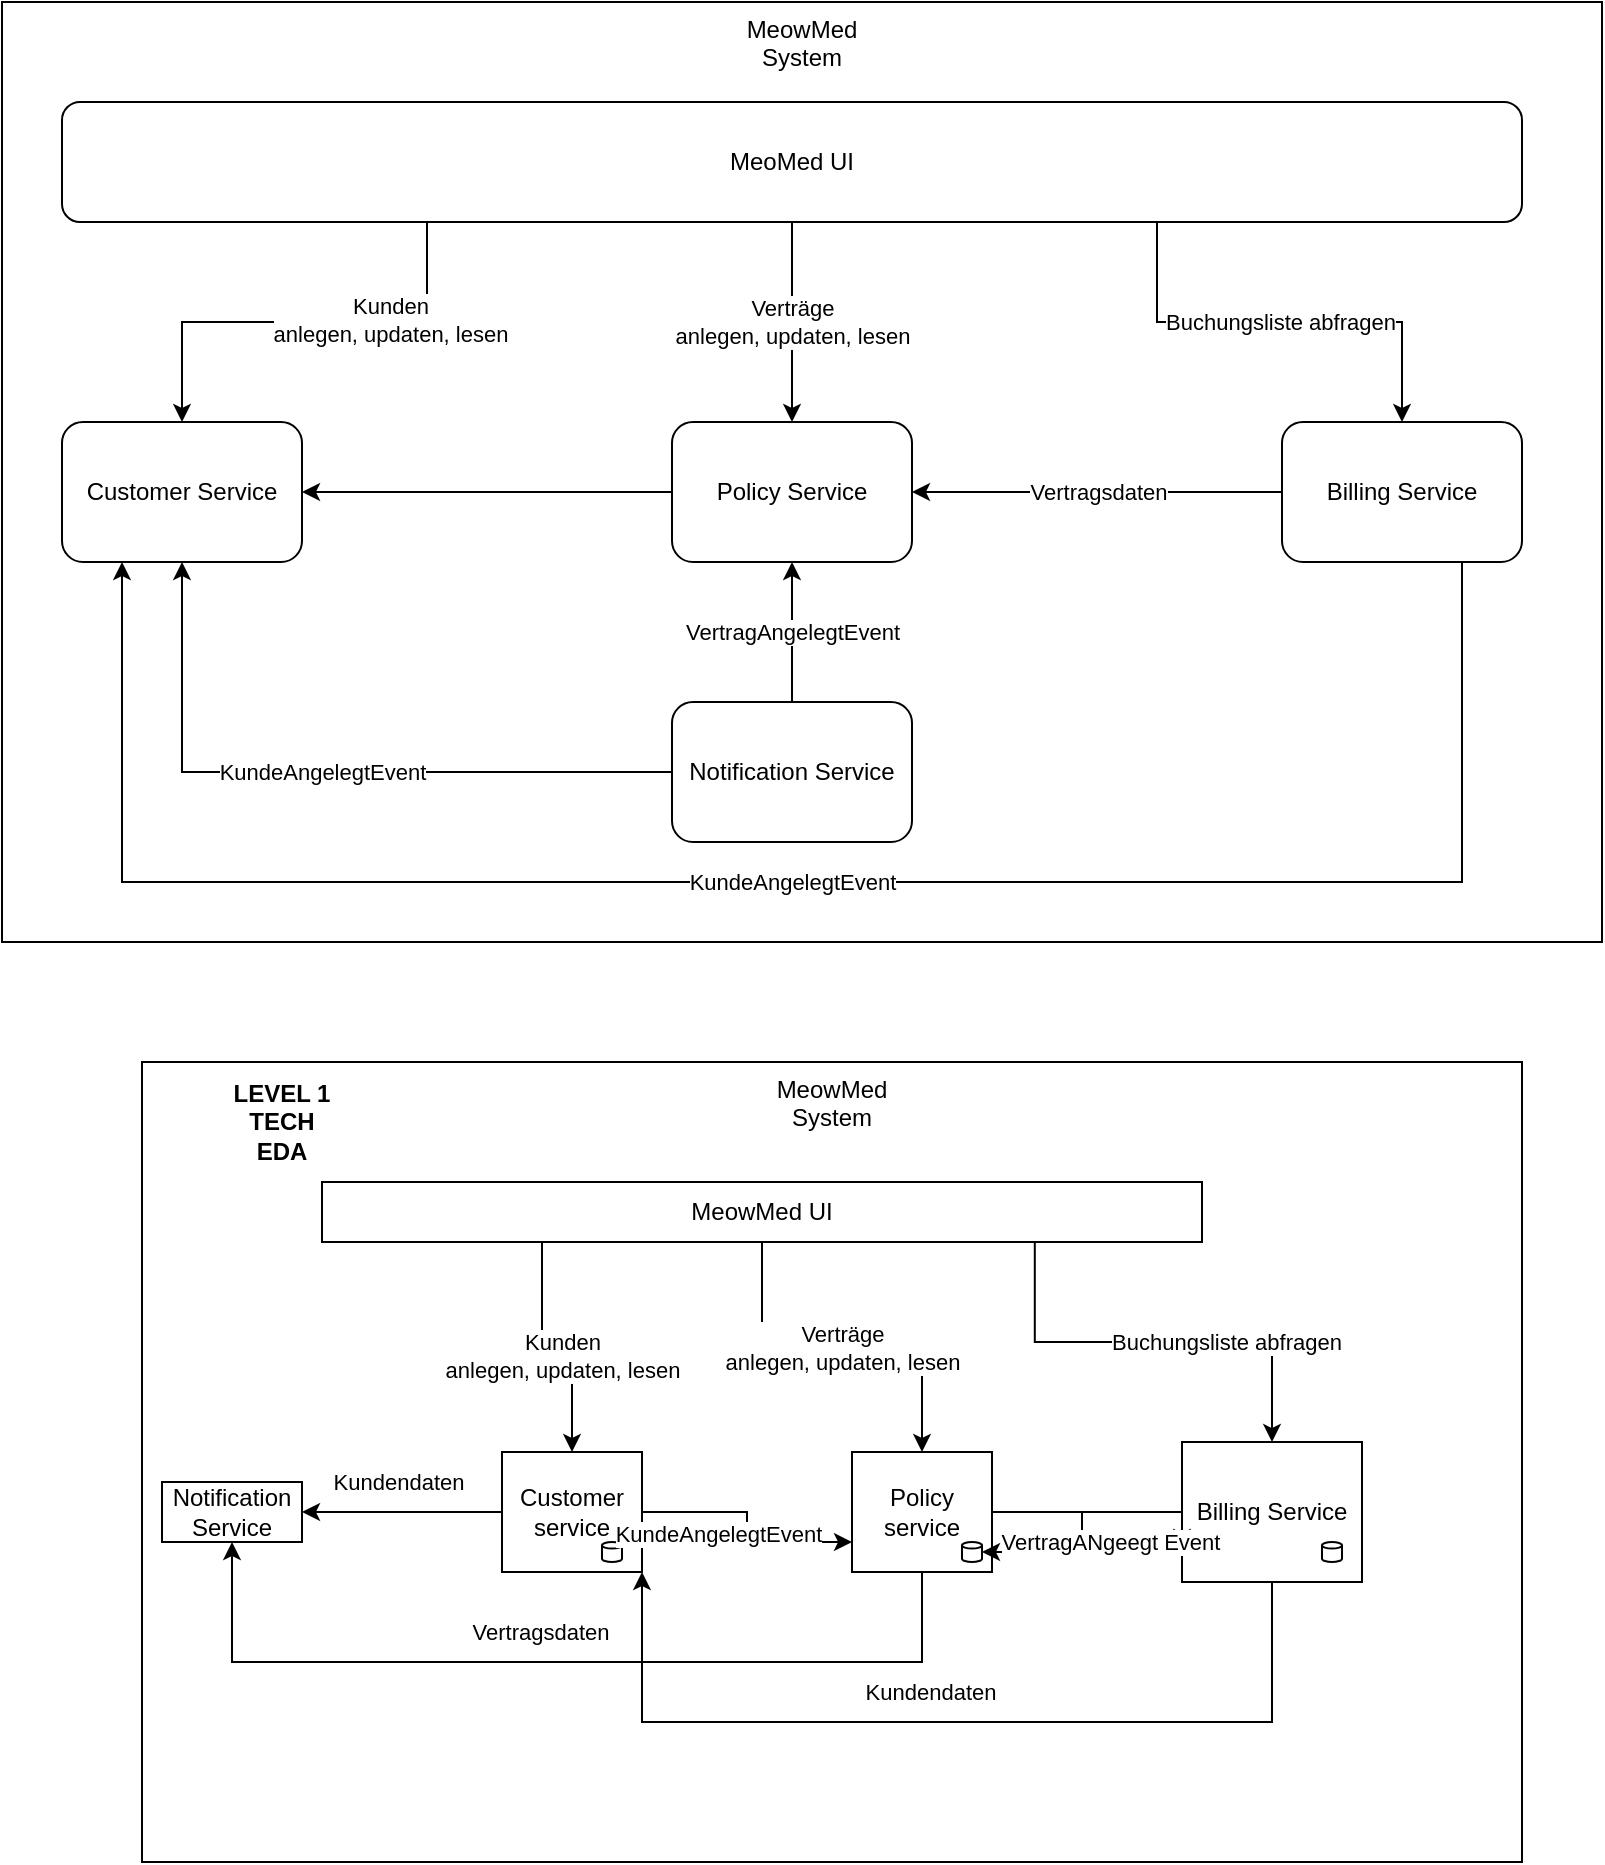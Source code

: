 <mxfile version="21.2.8" type="device">
  <diagram name="Seite-1" id="a-MWcvy5pLbd4H42ErWb">
    <mxGraphModel dx="918" dy="1869" grid="1" gridSize="10" guides="1" tooltips="1" connect="1" arrows="1" fold="1" page="1" pageScale="1" pageWidth="827" pageHeight="1169" math="0" shadow="0">
      <root>
        <mxCell id="0" />
        <mxCell id="1" parent="0" />
        <mxCell id="uQ55AVFSCv3QONQmOrzS-1" value="MeowMed&lt;br&gt;System" style="rounded=0;whiteSpace=wrap;html=1;verticalAlign=top;" vertex="1" parent="1">
          <mxGeometry x="570" y="-1140" width="800" height="470" as="geometry" />
        </mxCell>
        <mxCell id="uQ55AVFSCv3QONQmOrzS-2" value="MeoMed UI" style="rounded=1;whiteSpace=wrap;html=1;" vertex="1" parent="1">
          <mxGeometry x="600" y="-1090" width="730" height="60" as="geometry" />
        </mxCell>
        <mxCell id="uQ55AVFSCv3QONQmOrzS-3" value="Notification Service" style="rounded=1;whiteSpace=wrap;html=1;" vertex="1" parent="1">
          <mxGeometry x="905" y="-790" width="120" height="70" as="geometry" />
        </mxCell>
        <mxCell id="uQ55AVFSCv3QONQmOrzS-4" value="" style="edgeStyle=orthogonalEdgeStyle;rounded=0;orthogonalLoop=1;jettySize=auto;html=1;exitX=0.25;exitY=1;exitDx=0;exitDy=0;" edge="1" parent="1" source="uQ55AVFSCv3QONQmOrzS-2" target="uQ55AVFSCv3QONQmOrzS-7">
          <mxGeometry relative="1" as="geometry" />
        </mxCell>
        <mxCell id="uQ55AVFSCv3QONQmOrzS-5" value="Kunden&lt;br&gt;anlegen, updaten, lesen" style="edgeLabel;html=1;align=center;verticalAlign=middle;resizable=0;points=[];" vertex="1" connectable="0" parent="uQ55AVFSCv3QONQmOrzS-4">
          <mxGeometry x="-0.392" y="-1" relative="1" as="geometry">
            <mxPoint x="-1" as="offset" />
          </mxGeometry>
        </mxCell>
        <mxCell id="uQ55AVFSCv3QONQmOrzS-6" value="KundeAngelegtEvent" style="edgeStyle=orthogonalEdgeStyle;rounded=0;orthogonalLoop=1;jettySize=auto;html=1;exitX=0;exitY=0.5;exitDx=0;exitDy=0;entryX=0.5;entryY=1;entryDx=0;entryDy=0;" edge="1" parent="1" source="uQ55AVFSCv3QONQmOrzS-3" target="uQ55AVFSCv3QONQmOrzS-7">
          <mxGeometry relative="1" as="geometry" />
        </mxCell>
        <mxCell id="uQ55AVFSCv3QONQmOrzS-7" value="Customer Service" style="rounded=1;whiteSpace=wrap;html=1;" vertex="1" parent="1">
          <mxGeometry x="600" y="-930" width="120" height="70" as="geometry" />
        </mxCell>
        <mxCell id="uQ55AVFSCv3QONQmOrzS-8" value="Verträge&lt;br&gt;anlegen, updaten, lesen" style="edgeStyle=orthogonalEdgeStyle;rounded=0;orthogonalLoop=1;jettySize=auto;html=1;" edge="1" parent="1" source="uQ55AVFSCv3QONQmOrzS-2" target="uQ55AVFSCv3QONQmOrzS-11">
          <mxGeometry relative="1" as="geometry" />
        </mxCell>
        <mxCell id="uQ55AVFSCv3QONQmOrzS-9" style="edgeStyle=orthogonalEdgeStyle;rounded=0;orthogonalLoop=1;jettySize=auto;html=1;exitX=0;exitY=0.5;exitDx=0;exitDy=0;entryX=1;entryY=0.5;entryDx=0;entryDy=0;" edge="1" parent="1" source="uQ55AVFSCv3QONQmOrzS-11" target="uQ55AVFSCv3QONQmOrzS-7">
          <mxGeometry relative="1" as="geometry" />
        </mxCell>
        <mxCell id="uQ55AVFSCv3QONQmOrzS-10" value="VertragAngelegtEvent" style="edgeStyle=orthogonalEdgeStyle;rounded=0;orthogonalLoop=1;jettySize=auto;html=1;exitX=0.5;exitY=0;exitDx=0;exitDy=0;entryX=0.5;entryY=1;entryDx=0;entryDy=0;" edge="1" parent="1" source="uQ55AVFSCv3QONQmOrzS-3" target="uQ55AVFSCv3QONQmOrzS-11">
          <mxGeometry relative="1" as="geometry" />
        </mxCell>
        <mxCell id="uQ55AVFSCv3QONQmOrzS-11" value="Policy Service" style="rounded=1;whiteSpace=wrap;html=1;" vertex="1" parent="1">
          <mxGeometry x="905" y="-930" width="120" height="70" as="geometry" />
        </mxCell>
        <mxCell id="uQ55AVFSCv3QONQmOrzS-12" value="Buchungsliste abfragen" style="edgeStyle=orthogonalEdgeStyle;rounded=0;orthogonalLoop=1;jettySize=auto;html=1;exitX=0.75;exitY=1;exitDx=0;exitDy=0;" edge="1" parent="1" source="uQ55AVFSCv3QONQmOrzS-2" target="uQ55AVFSCv3QONQmOrzS-15">
          <mxGeometry relative="1" as="geometry" />
        </mxCell>
        <mxCell id="uQ55AVFSCv3QONQmOrzS-13" value="Vertragsdaten" style="edgeStyle=orthogonalEdgeStyle;rounded=0;orthogonalLoop=1;jettySize=auto;html=1;exitX=0;exitY=0.5;exitDx=0;exitDy=0;entryX=1;entryY=0.5;entryDx=0;entryDy=0;" edge="1" parent="1" source="uQ55AVFSCv3QONQmOrzS-15" target="uQ55AVFSCv3QONQmOrzS-11">
          <mxGeometry relative="1" as="geometry" />
        </mxCell>
        <mxCell id="uQ55AVFSCv3QONQmOrzS-14" value="KundeAngelegtEvent" style="edgeStyle=orthogonalEdgeStyle;rounded=0;orthogonalLoop=1;jettySize=auto;html=1;exitX=0.75;exitY=1;exitDx=0;exitDy=0;entryX=0.25;entryY=1;entryDx=0;entryDy=0;" edge="1" parent="1" source="uQ55AVFSCv3QONQmOrzS-15" target="uQ55AVFSCv3QONQmOrzS-7">
          <mxGeometry relative="1" as="geometry">
            <Array as="points">
              <mxPoint x="1300" y="-700" />
              <mxPoint x="630" y="-700" />
            </Array>
          </mxGeometry>
        </mxCell>
        <mxCell id="uQ55AVFSCv3QONQmOrzS-15" value="Billing Service" style="rounded=1;whiteSpace=wrap;html=1;" vertex="1" parent="1">
          <mxGeometry x="1210" y="-930" width="120" height="70" as="geometry" />
        </mxCell>
        <mxCell id="uQ55AVFSCv3QONQmOrzS-16" value="MeowMed &lt;br&gt;System" style="rounded=0;whiteSpace=wrap;html=1;verticalAlign=top;" vertex="1" parent="1">
          <mxGeometry x="640" y="-610" width="690" height="400" as="geometry" />
        </mxCell>
        <mxCell id="uQ55AVFSCv3QONQmOrzS-17" value="MeowMed UI" style="rounded=0;whiteSpace=wrap;html=1;" vertex="1" parent="1">
          <mxGeometry x="730" y="-550" width="440" height="30" as="geometry" />
        </mxCell>
        <mxCell id="uQ55AVFSCv3QONQmOrzS-18" value="Notification Service" style="rounded=0;whiteSpace=wrap;html=1;" vertex="1" parent="1">
          <mxGeometry x="650" y="-400" width="70" height="30" as="geometry" />
        </mxCell>
        <mxCell id="uQ55AVFSCv3QONQmOrzS-19" value="Customer service" style="rounded=0;whiteSpace=wrap;html=1;" vertex="1" parent="1">
          <mxGeometry x="820" y="-415" width="70" height="60" as="geometry" />
        </mxCell>
        <mxCell id="uQ55AVFSCv3QONQmOrzS-20" value="Policy service" style="rounded=0;whiteSpace=wrap;html=1;" vertex="1" parent="1">
          <mxGeometry x="995" y="-415" width="70" height="60" as="geometry" />
        </mxCell>
        <mxCell id="uQ55AVFSCv3QONQmOrzS-21" value="" style="edgeStyle=orthogonalEdgeStyle;rounded=0;orthogonalLoop=1;jettySize=auto;html=1;" edge="1" parent="1" source="uQ55AVFSCv3QONQmOrzS-22" target="uQ55AVFSCv3QONQmOrzS-30">
          <mxGeometry relative="1" as="geometry" />
        </mxCell>
        <mxCell id="uQ55AVFSCv3QONQmOrzS-22" value="Billing Service" style="rounded=0;whiteSpace=wrap;html=1;" vertex="1" parent="1">
          <mxGeometry x="1160" y="-420" width="90" height="70" as="geometry" />
        </mxCell>
        <mxCell id="uQ55AVFSCv3QONQmOrzS-23" value="" style="shape=cylinder3;whiteSpace=wrap;html=1;boundedLbl=1;backgroundOutline=1;size=1.654;" vertex="1" parent="1">
          <mxGeometry x="870" y="-370" width="10" height="10" as="geometry" />
        </mxCell>
        <mxCell id="uQ55AVFSCv3QONQmOrzS-24" value="Kunden&lt;br&gt;anlegen, updaten, lesen" style="edgeStyle=orthogonalEdgeStyle;rounded=0;orthogonalLoop=1;jettySize=auto;html=1;exitX=0.25;exitY=1;exitDx=0;exitDy=0;entryX=0.5;entryY=0;entryDx=0;entryDy=0;" edge="1" parent="1" source="uQ55AVFSCv3QONQmOrzS-17" target="uQ55AVFSCv3QONQmOrzS-19">
          <mxGeometry x="0.2" y="-5" relative="1" as="geometry">
            <mxPoint x="740" y="-385" as="sourcePoint" />
            <mxPoint x="630" y="-400" as="targetPoint" />
            <mxPoint as="offset" />
          </mxGeometry>
        </mxCell>
        <mxCell id="uQ55AVFSCv3QONQmOrzS-25" value="Verträge&lt;br&gt;anlegen, updaten, lesen" style="edgeStyle=orthogonalEdgeStyle;rounded=0;orthogonalLoop=1;jettySize=auto;html=1;exitX=0.5;exitY=1;exitDx=0;exitDy=0;entryX=0.5;entryY=0;entryDx=0;entryDy=0;" edge="1" parent="1" source="uQ55AVFSCv3QONQmOrzS-17" target="uQ55AVFSCv3QONQmOrzS-20">
          <mxGeometry relative="1" as="geometry">
            <mxPoint x="880" y="-470" as="sourcePoint" />
            <mxPoint x="865" y="-400" as="targetPoint" />
            <mxPoint as="offset" />
          </mxGeometry>
        </mxCell>
        <mxCell id="uQ55AVFSCv3QONQmOrzS-26" value="Buchungsliste abfragen" style="edgeStyle=orthogonalEdgeStyle;rounded=0;orthogonalLoop=1;jettySize=auto;html=1;exitX=0.81;exitY=0.985;exitDx=0;exitDy=0;entryX=0.5;entryY=0;entryDx=0;entryDy=0;exitPerimeter=0;" edge="1" parent="1" source="uQ55AVFSCv3QONQmOrzS-17" target="uQ55AVFSCv3QONQmOrzS-22">
          <mxGeometry x="0.334" relative="1" as="geometry">
            <mxPoint x="960" y="-510" as="sourcePoint" />
            <mxPoint x="979" y="-400" as="targetPoint" />
            <mxPoint as="offset" />
          </mxGeometry>
        </mxCell>
        <mxCell id="uQ55AVFSCv3QONQmOrzS-27" value="KundeAngelegtEvent" style="edgeStyle=orthogonalEdgeStyle;rounded=0;orthogonalLoop=1;jettySize=auto;html=1;exitX=1;exitY=0.5;exitDx=0;exitDy=0;entryX=0;entryY=0.75;entryDx=0;entryDy=0;" edge="1" parent="1" source="uQ55AVFSCv3QONQmOrzS-19" target="uQ55AVFSCv3QONQmOrzS-20">
          <mxGeometry x="0.048" y="-15" relative="1" as="geometry">
            <mxPoint x="1096" y="-510" as="sourcePoint" />
            <mxPoint x="1215" y="-390" as="targetPoint" />
            <mxPoint as="offset" />
          </mxGeometry>
        </mxCell>
        <mxCell id="uQ55AVFSCv3QONQmOrzS-28" value="Kundendaten" style="edgeStyle=orthogonalEdgeStyle;rounded=0;orthogonalLoop=1;jettySize=auto;html=1;exitX=0;exitY=0.5;exitDx=0;exitDy=0;entryX=1;entryY=0.5;entryDx=0;entryDy=0;" edge="1" parent="1" source="uQ55AVFSCv3QONQmOrzS-19" target="uQ55AVFSCv3QONQmOrzS-18">
          <mxGeometry x="0.048" y="-15" relative="1" as="geometry">
            <mxPoint x="1005" y="-375" as="sourcePoint" />
            <mxPoint x="900" y="-375" as="targetPoint" />
            <mxPoint as="offset" />
          </mxGeometry>
        </mxCell>
        <mxCell id="uQ55AVFSCv3QONQmOrzS-29" value="Vertragsdaten" style="edgeStyle=orthogonalEdgeStyle;rounded=0;orthogonalLoop=1;jettySize=auto;html=1;exitX=0.5;exitY=1;exitDx=0;exitDy=0;entryX=0.5;entryY=1;entryDx=0;entryDy=0;" edge="1" parent="1" source="uQ55AVFSCv3QONQmOrzS-20" target="uQ55AVFSCv3QONQmOrzS-18">
          <mxGeometry x="0.048" y="-15" relative="1" as="geometry">
            <mxPoint x="1005" y="-375" as="sourcePoint" />
            <mxPoint x="900" y="-375" as="targetPoint" />
            <mxPoint as="offset" />
            <Array as="points">
              <mxPoint x="1030" y="-310" />
              <mxPoint x="685" y="-310" />
            </Array>
          </mxGeometry>
        </mxCell>
        <mxCell id="uQ55AVFSCv3QONQmOrzS-30" value="" style="shape=cylinder3;whiteSpace=wrap;html=1;boundedLbl=1;backgroundOutline=1;size=1.654;" vertex="1" parent="1">
          <mxGeometry x="1050" y="-370" width="10" height="10" as="geometry" />
        </mxCell>
        <mxCell id="uQ55AVFSCv3QONQmOrzS-31" value="" style="shape=cylinder3;whiteSpace=wrap;html=1;boundedLbl=1;backgroundOutline=1;size=1.654;" vertex="1" parent="1">
          <mxGeometry x="1230" y="-370" width="10" height="10" as="geometry" />
        </mxCell>
        <mxCell id="uQ55AVFSCv3QONQmOrzS-32" value="VertragANgeegt Event" style="edgeStyle=orthogonalEdgeStyle;rounded=0;orthogonalLoop=1;jettySize=auto;html=1;exitX=1;exitY=0.5;exitDx=0;exitDy=0;entryX=0;entryY=0.75;entryDx=0;entryDy=0;" edge="1" parent="1" source="uQ55AVFSCv3QONQmOrzS-20" target="uQ55AVFSCv3QONQmOrzS-22">
          <mxGeometry x="0.048" y="-15" relative="1" as="geometry">
            <mxPoint x="1040" y="-345" as="sourcePoint" />
            <mxPoint x="695" y="-360" as="targetPoint" />
            <mxPoint as="offset" />
            <Array as="points">
              <mxPoint x="1160" y="-385" />
            </Array>
          </mxGeometry>
        </mxCell>
        <mxCell id="uQ55AVFSCv3QONQmOrzS-33" value="Kundendaten" style="edgeStyle=orthogonalEdgeStyle;rounded=0;orthogonalLoop=1;jettySize=auto;html=1;exitX=0.5;exitY=1;exitDx=0;exitDy=0;entryX=1;entryY=1;entryDx=0;entryDy=0;" edge="1" parent="1" source="uQ55AVFSCv3QONQmOrzS-22" target="uQ55AVFSCv3QONQmOrzS-19">
          <mxGeometry x="0.048" y="-15" relative="1" as="geometry">
            <mxPoint x="1005" y="-375" as="sourcePoint" />
            <mxPoint x="900" y="-375" as="targetPoint" />
            <mxPoint as="offset" />
            <Array as="points">
              <mxPoint x="1205" y="-280" />
              <mxPoint x="890" y="-280" />
            </Array>
          </mxGeometry>
        </mxCell>
        <mxCell id="uQ55AVFSCv3QONQmOrzS-34" value="&lt;b&gt;LEVEL 1 TECH EDA&lt;/b&gt;" style="text;html=1;strokeColor=none;fillColor=none;align=center;verticalAlign=middle;whiteSpace=wrap;rounded=0;" vertex="1" parent="1">
          <mxGeometry x="680" y="-595" width="60" height="30" as="geometry" />
        </mxCell>
      </root>
    </mxGraphModel>
  </diagram>
</mxfile>
